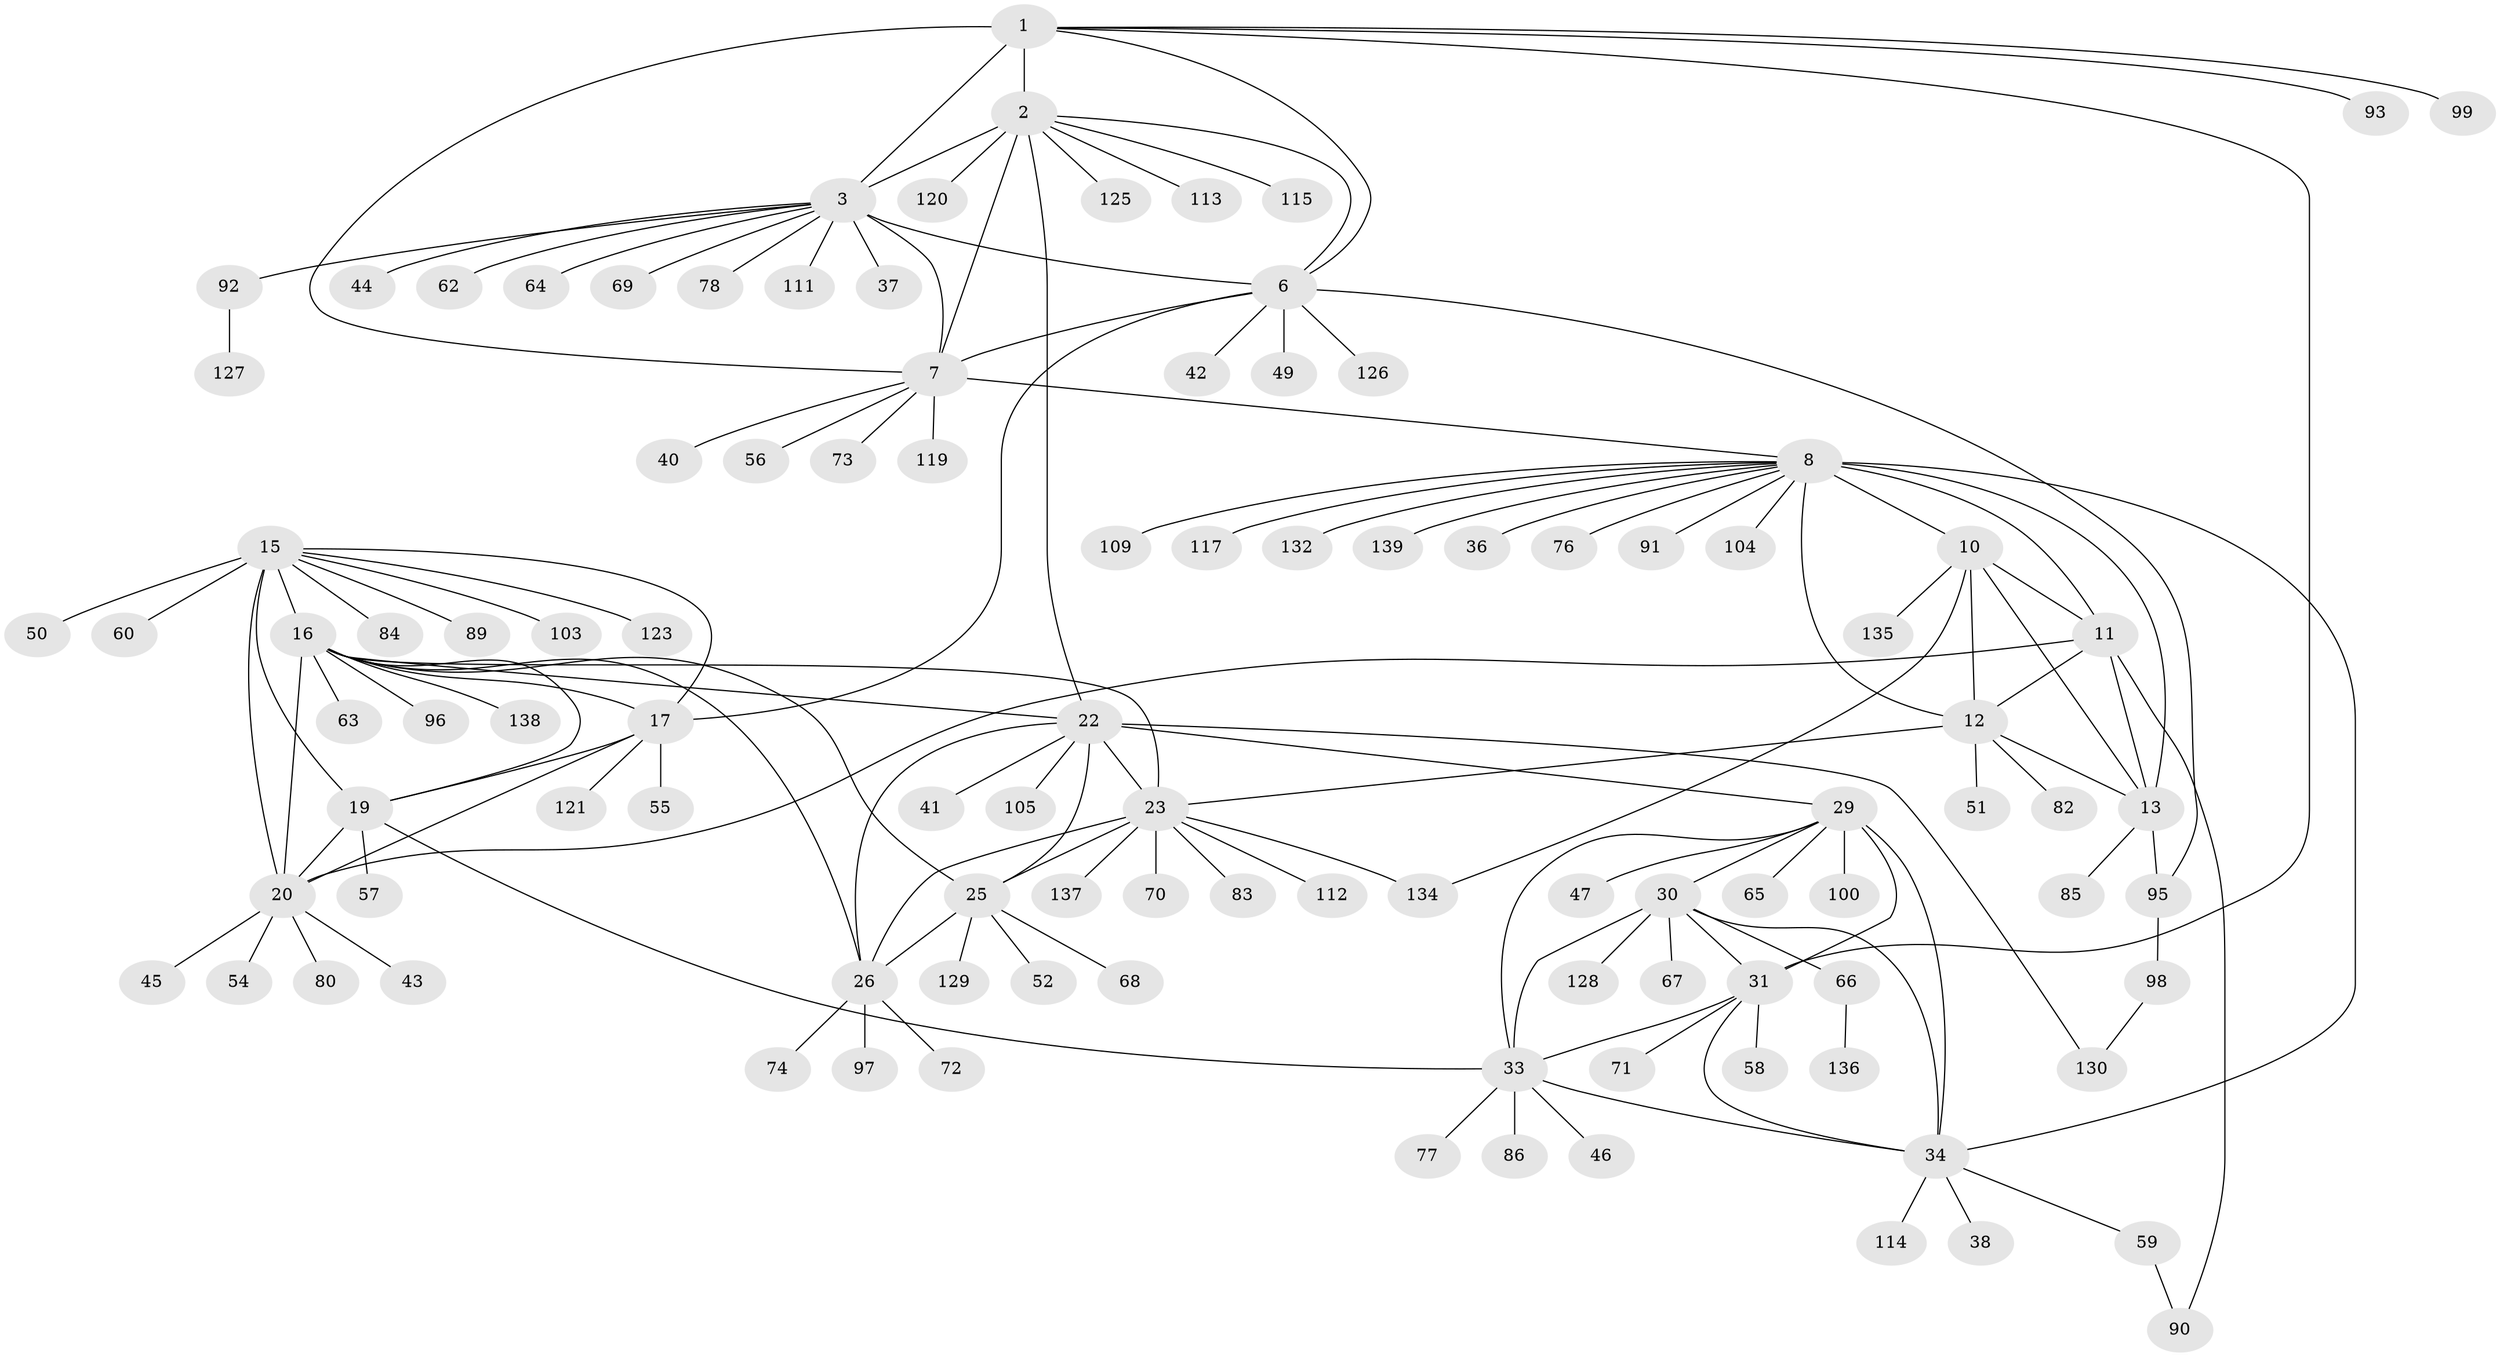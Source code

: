// Generated by graph-tools (version 1.1) at 2025/52/02/27/25 19:52:20]
// undirected, 106 vertices, 145 edges
graph export_dot {
graph [start="1"]
  node [color=gray90,style=filled];
  1 [super="+101"];
  2 [super="+5"];
  3 [super="+4"];
  6 [super="+48"];
  7 [super="+88"];
  8 [super="+9"];
  10 [super="+61"];
  11 [super="+116"];
  12 [super="+14"];
  13 [super="+118"];
  15 [super="+18"];
  16 [super="+27"];
  17 [super="+124"];
  19 [super="+102"];
  20 [super="+21"];
  22 [super="+28"];
  23 [super="+24"];
  25 [super="+53"];
  26 [super="+81"];
  29 [super="+32"];
  30 [super="+39"];
  31 [super="+87"];
  33 [super="+122"];
  34 [super="+35"];
  36;
  37;
  38;
  40;
  41;
  42;
  43;
  44;
  45;
  46;
  47;
  49;
  50;
  51;
  52;
  54;
  55;
  56;
  57;
  58 [super="+107"];
  59 [super="+140"];
  60;
  62;
  63 [super="+106"];
  64;
  65;
  66 [super="+75"];
  67;
  68;
  69;
  70 [super="+108"];
  71;
  72;
  73;
  74;
  76 [super="+79"];
  77;
  78;
  80;
  82;
  83;
  84 [super="+94"];
  85;
  86 [super="+133"];
  89;
  90;
  91;
  92;
  93;
  95;
  96;
  97;
  98 [super="+110"];
  99;
  100;
  103;
  104;
  105;
  109;
  111;
  112;
  113;
  114;
  115;
  117;
  119;
  120;
  121;
  123;
  125;
  126;
  127;
  128 [super="+131"];
  129;
  130;
  132;
  134;
  135;
  136;
  137;
  138;
  139;
  1 -- 2 [weight=2];
  1 -- 3 [weight=2];
  1 -- 6;
  1 -- 7;
  1 -- 31;
  1 -- 93;
  1 -- 99;
  2 -- 3 [weight=4];
  2 -- 6 [weight=2];
  2 -- 7 [weight=2];
  2 -- 113;
  2 -- 120;
  2 -- 125;
  2 -- 115;
  2 -- 22;
  3 -- 6 [weight=2];
  3 -- 7 [weight=2];
  3 -- 37;
  3 -- 69;
  3 -- 111;
  3 -- 64;
  3 -- 44;
  3 -- 78;
  3 -- 92;
  3 -- 62;
  6 -- 7;
  6 -- 17;
  6 -- 42;
  6 -- 49;
  6 -- 95;
  6 -- 126;
  7 -- 40;
  7 -- 56;
  7 -- 73;
  7 -- 119;
  7 -- 8;
  8 -- 10 [weight=2];
  8 -- 11 [weight=2];
  8 -- 12 [weight=4];
  8 -- 13 [weight=2];
  8 -- 36;
  8 -- 104;
  8 -- 109;
  8 -- 34;
  8 -- 132;
  8 -- 76;
  8 -- 139;
  8 -- 117;
  8 -- 91;
  10 -- 11;
  10 -- 12 [weight=2];
  10 -- 13;
  10 -- 134;
  10 -- 135;
  11 -- 12 [weight=2];
  11 -- 13;
  11 -- 90;
  11 -- 20;
  12 -- 13 [weight=2];
  12 -- 23;
  12 -- 82;
  12 -- 51;
  13 -- 85;
  13 -- 95;
  15 -- 16 [weight=2];
  15 -- 17 [weight=2];
  15 -- 19 [weight=2];
  15 -- 20 [weight=4];
  15 -- 60;
  15 -- 84;
  15 -- 103;
  15 -- 50;
  15 -- 89;
  15 -- 123;
  16 -- 17;
  16 -- 19;
  16 -- 20 [weight=2];
  16 -- 63;
  16 -- 96;
  16 -- 138;
  16 -- 22 [weight=2];
  16 -- 23 [weight=2];
  16 -- 25;
  16 -- 26;
  17 -- 19;
  17 -- 20 [weight=2];
  17 -- 55;
  17 -- 121;
  19 -- 20 [weight=2];
  19 -- 33;
  19 -- 57;
  20 -- 80;
  20 -- 43;
  20 -- 45;
  20 -- 54;
  22 -- 23 [weight=4];
  22 -- 25 [weight=2];
  22 -- 26 [weight=2];
  22 -- 105;
  22 -- 130;
  22 -- 29;
  22 -- 41;
  23 -- 25 [weight=2];
  23 -- 26 [weight=2];
  23 -- 83;
  23 -- 134;
  23 -- 70;
  23 -- 137;
  23 -- 112;
  25 -- 26;
  25 -- 52;
  25 -- 68;
  25 -- 129;
  26 -- 72;
  26 -- 74;
  26 -- 97;
  29 -- 30 [weight=2];
  29 -- 31 [weight=2];
  29 -- 33 [weight=2];
  29 -- 34 [weight=4];
  29 -- 100;
  29 -- 65;
  29 -- 47;
  30 -- 31;
  30 -- 33;
  30 -- 34 [weight=2];
  30 -- 66;
  30 -- 67;
  30 -- 128;
  31 -- 33;
  31 -- 34 [weight=2];
  31 -- 58;
  31 -- 71;
  33 -- 34 [weight=2];
  33 -- 46;
  33 -- 77;
  33 -- 86;
  34 -- 59;
  34 -- 114;
  34 -- 38;
  59 -- 90;
  66 -- 136;
  92 -- 127;
  95 -- 98;
  98 -- 130;
}
